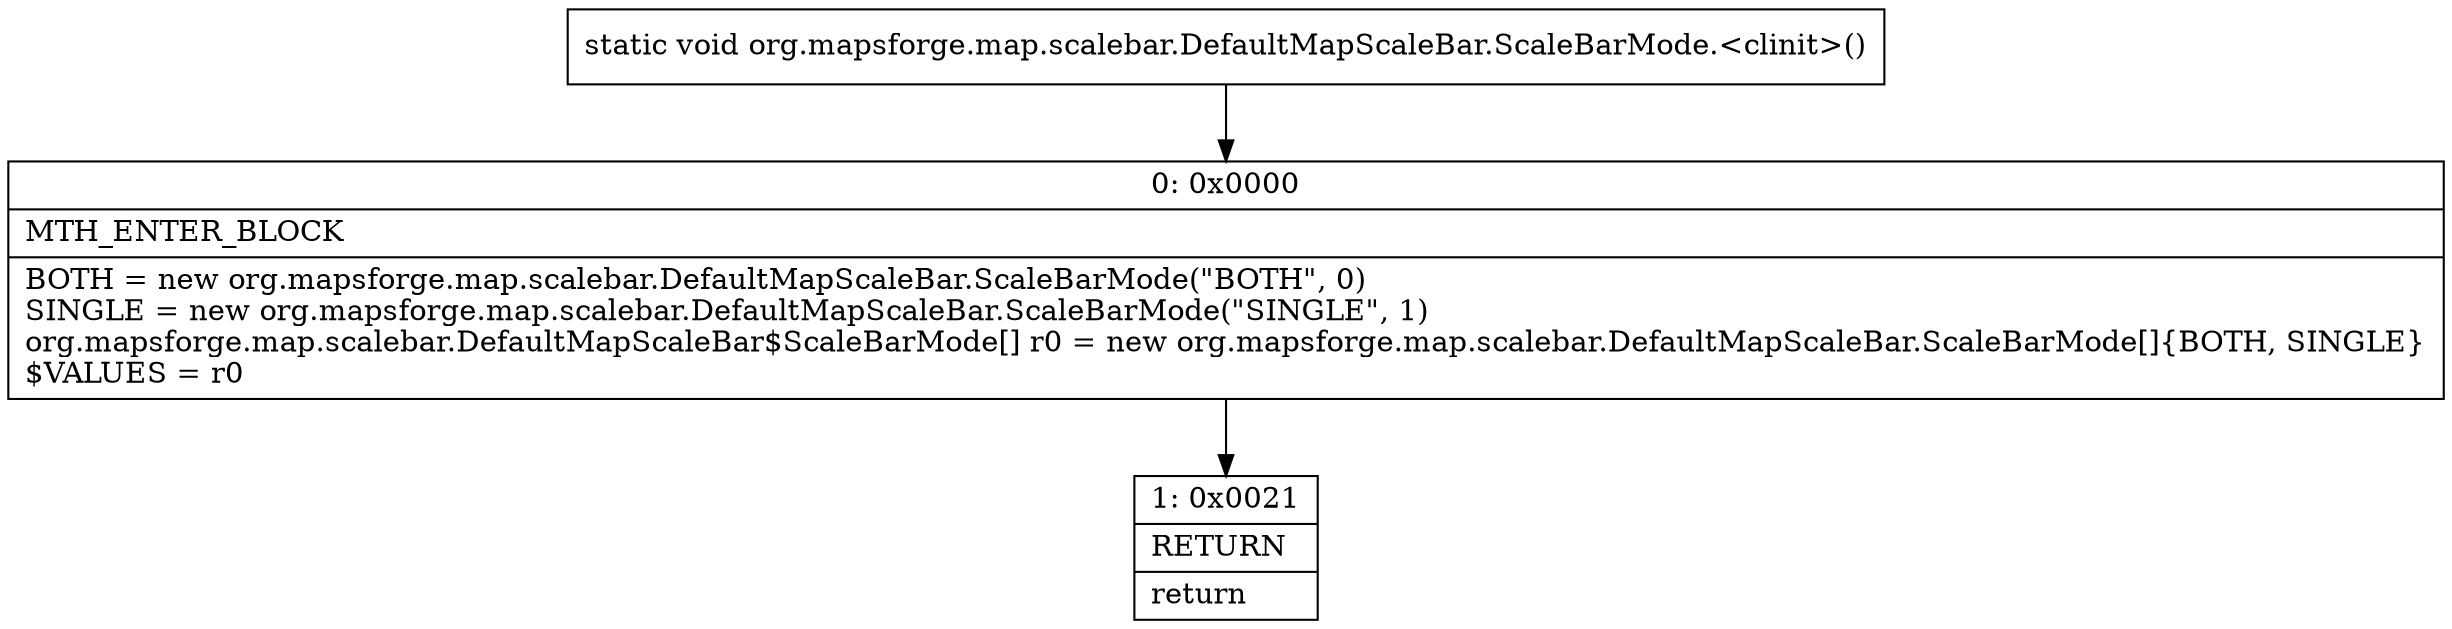 digraph "CFG fororg.mapsforge.map.scalebar.DefaultMapScaleBar.ScaleBarMode.\<clinit\>()V" {
Node_0 [shape=record,label="{0\:\ 0x0000|MTH_ENTER_BLOCK\l|BOTH = new org.mapsforge.map.scalebar.DefaultMapScaleBar.ScaleBarMode(\"BOTH\", 0)\lSINGLE = new org.mapsforge.map.scalebar.DefaultMapScaleBar.ScaleBarMode(\"SINGLE\", 1)\lorg.mapsforge.map.scalebar.DefaultMapScaleBar$ScaleBarMode[] r0 = new org.mapsforge.map.scalebar.DefaultMapScaleBar.ScaleBarMode[]\{BOTH, SINGLE\}\l$VALUES = r0\l}"];
Node_1 [shape=record,label="{1\:\ 0x0021|RETURN\l|return\l}"];
MethodNode[shape=record,label="{static void org.mapsforge.map.scalebar.DefaultMapScaleBar.ScaleBarMode.\<clinit\>() }"];
MethodNode -> Node_0;
Node_0 -> Node_1;
}

